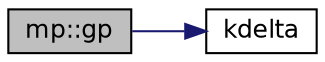 digraph "mp::gp"
{
 // INTERACTIVE_SVG=YES
 // LATEX_PDF_SIZE
  bgcolor="transparent";
  edge [fontname="Helvetica",fontsize="12",labelfontname="Helvetica",labelfontsize="12"];
  node [fontname="Helvetica",fontsize="12",shape=record];
  rankdir="LR";
  Node1 [label="mp::gp",height=0.2,width=0.4,color="black", fillcolor="grey75", style="filled", fontcolor="black",tooltip="Monge patch metric tensor."];
  Node1 -> Node2 [color="midnightblue",fontsize="12",style="solid",fontname="Helvetica"];
  Node2 [label="kdelta",height=0.2,width=0.4,color="black",URL="$mongepatches_8libmd_8cc_ae7f557e30beb3ab5663c7560989a9e8d.html#ae7f557e30beb3ab5663c7560989a9e8d",tooltip="Kronecker delta function."];
}
